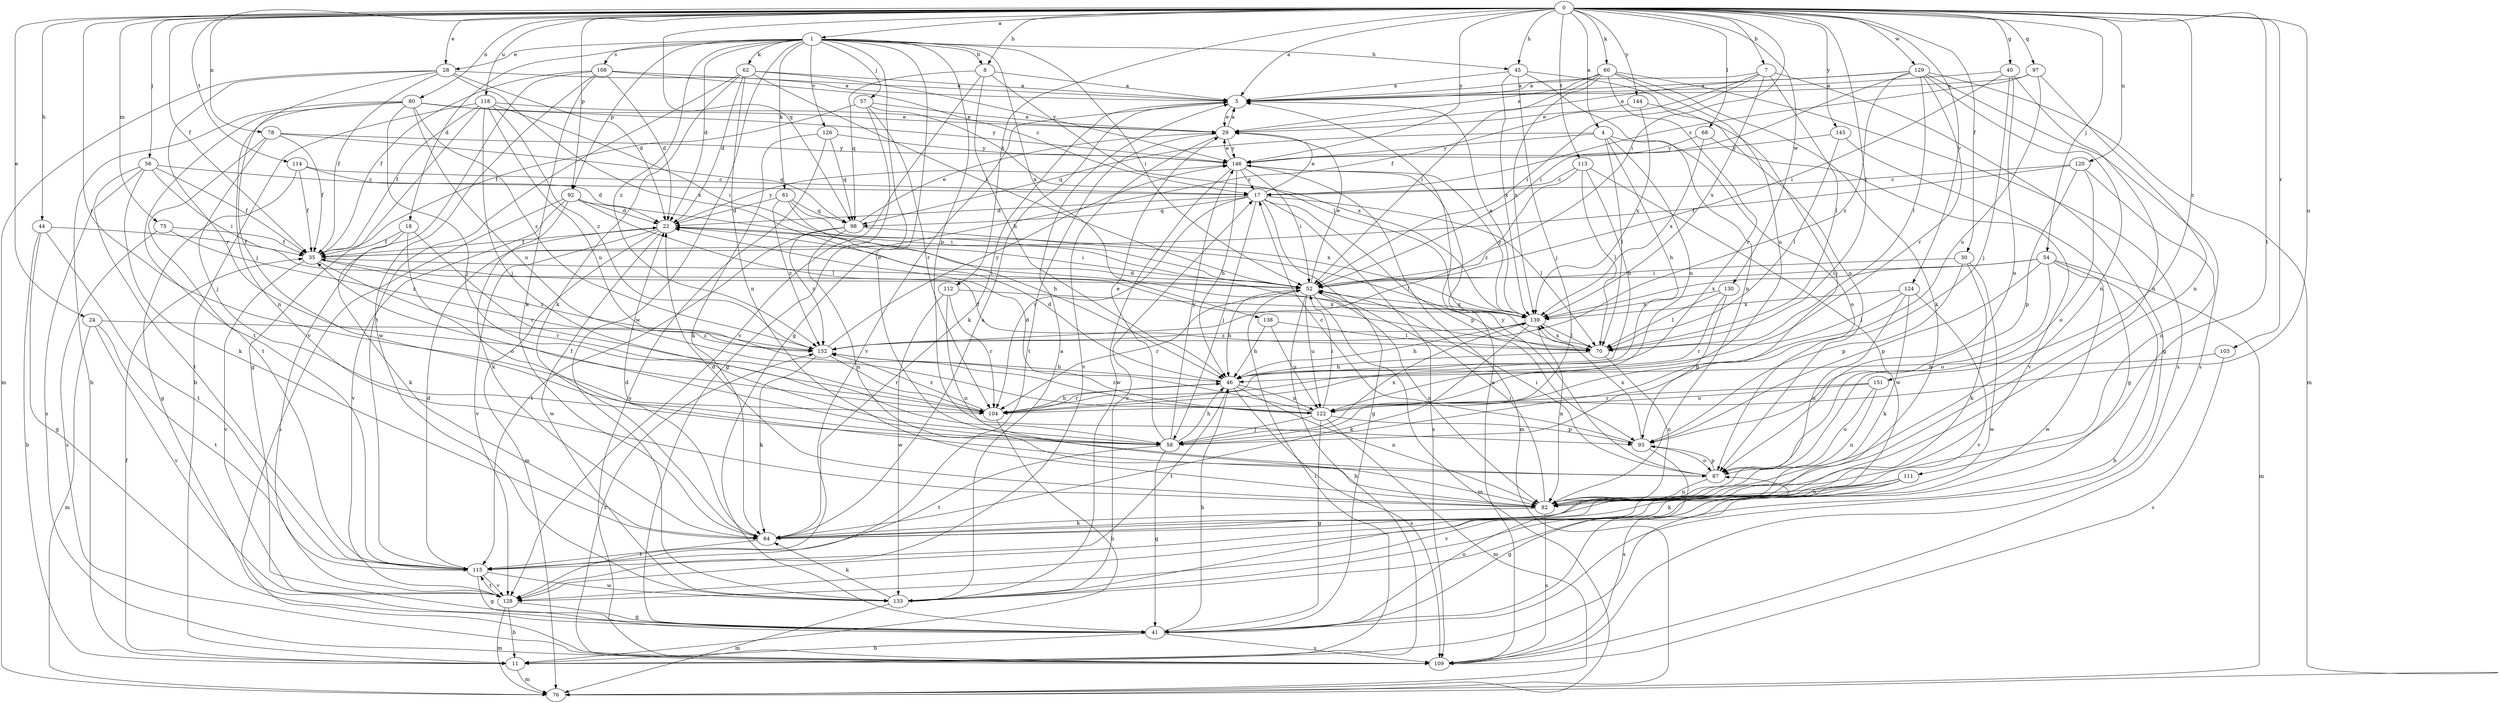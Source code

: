 strict digraph  {
0;
1;
4;
5;
7;
8;
11;
17;
18;
22;
24;
28;
29;
30;
35;
40;
41;
44;
45;
46;
52;
54;
56;
57;
58;
60;
61;
62;
64;
68;
70;
75;
76;
78;
80;
82;
87;
92;
93;
97;
98;
103;
104;
108;
109;
111;
112;
113;
114;
115;
118;
120;
122;
124;
126;
128;
129;
130;
133;
138;
139;
144;
145;
146;
151;
152;
0 -> 1  [label=a];
0 -> 4  [label=a];
0 -> 5  [label=a];
0 -> 7  [label=b];
0 -> 8  [label=b];
0 -> 24  [label=e];
0 -> 28  [label=e];
0 -> 30  [label=f];
0 -> 35  [label=f];
0 -> 40  [label=g];
0 -> 44  [label=h];
0 -> 45  [label=h];
0 -> 52  [label=i];
0 -> 54  [label=j];
0 -> 56  [label=j];
0 -> 60  [label=k];
0 -> 68  [label=l];
0 -> 70  [label=l];
0 -> 75  [label=m];
0 -> 78  [label=n];
0 -> 80  [label=n];
0 -> 92  [label=p];
0 -> 97  [label=q];
0 -> 98  [label=q];
0 -> 103  [label=r];
0 -> 104  [label=r];
0 -> 111  [label=t];
0 -> 112  [label=t];
0 -> 113  [label=t];
0 -> 114  [label=t];
0 -> 118  [label=u];
0 -> 120  [label=u];
0 -> 122  [label=u];
0 -> 124  [label=v];
0 -> 129  [label=w];
0 -> 130  [label=w];
0 -> 144  [label=y];
0 -> 145  [label=y];
0 -> 146  [label=y];
0 -> 151  [label=z];
1 -> 8  [label=b];
1 -> 18  [label=d];
1 -> 22  [label=d];
1 -> 28  [label=e];
1 -> 41  [label=g];
1 -> 45  [label=h];
1 -> 52  [label=i];
1 -> 57  [label=j];
1 -> 61  [label=k];
1 -> 62  [label=k];
1 -> 87  [label=o];
1 -> 92  [label=p];
1 -> 93  [label=p];
1 -> 108  [label=s];
1 -> 126  [label=v];
1 -> 133  [label=w];
1 -> 138  [label=x];
1 -> 152  [label=z];
4 -> 46  [label=h];
4 -> 70  [label=l];
4 -> 87  [label=o];
4 -> 98  [label=q];
4 -> 122  [label=u];
4 -> 146  [label=y];
5 -> 29  [label=e];
5 -> 64  [label=k];
5 -> 128  [label=v];
7 -> 5  [label=a];
7 -> 35  [label=f];
7 -> 41  [label=g];
7 -> 52  [label=i];
7 -> 70  [label=l];
7 -> 139  [label=x];
8 -> 5  [label=a];
8 -> 46  [label=h];
8 -> 70  [label=l];
8 -> 98  [label=q];
8 -> 128  [label=v];
11 -> 35  [label=f];
11 -> 52  [label=i];
11 -> 76  [label=m];
17 -> 22  [label=d];
17 -> 29  [label=e];
17 -> 41  [label=g];
17 -> 58  [label=j];
17 -> 70  [label=l];
17 -> 93  [label=p];
17 -> 98  [label=q];
17 -> 104  [label=r];
17 -> 109  [label=s];
18 -> 35  [label=f];
18 -> 64  [label=k];
18 -> 87  [label=o];
18 -> 104  [label=r];
22 -> 35  [label=f];
22 -> 52  [label=i];
22 -> 76  [label=m];
22 -> 128  [label=v];
22 -> 133  [label=w];
22 -> 146  [label=y];
24 -> 76  [label=m];
24 -> 115  [label=t];
24 -> 128  [label=v];
24 -> 152  [label=z];
28 -> 5  [label=a];
28 -> 22  [label=d];
28 -> 35  [label=f];
28 -> 58  [label=j];
28 -> 76  [label=m];
28 -> 104  [label=r];
28 -> 139  [label=x];
29 -> 5  [label=a];
29 -> 115  [label=t];
29 -> 128  [label=v];
29 -> 146  [label=y];
30 -> 52  [label=i];
30 -> 64  [label=k];
30 -> 93  [label=p];
30 -> 133  [label=w];
35 -> 52  [label=i];
35 -> 104  [label=r];
35 -> 128  [label=v];
35 -> 152  [label=z];
40 -> 5  [label=a];
40 -> 52  [label=i];
40 -> 58  [label=j];
40 -> 82  [label=n];
40 -> 87  [label=o];
41 -> 11  [label=b];
41 -> 46  [label=h];
41 -> 87  [label=o];
41 -> 109  [label=s];
44 -> 11  [label=b];
44 -> 35  [label=f];
44 -> 41  [label=g];
44 -> 115  [label=t];
45 -> 5  [label=a];
45 -> 58  [label=j];
45 -> 82  [label=n];
45 -> 87  [label=o];
45 -> 139  [label=x];
46 -> 22  [label=d];
46 -> 82  [label=n];
46 -> 104  [label=r];
46 -> 109  [label=s];
46 -> 115  [label=t];
46 -> 122  [label=u];
52 -> 11  [label=b];
52 -> 29  [label=e];
52 -> 46  [label=h];
52 -> 76  [label=m];
52 -> 82  [label=n];
52 -> 104  [label=r];
52 -> 122  [label=u];
52 -> 139  [label=x];
54 -> 11  [label=b];
54 -> 52  [label=i];
54 -> 76  [label=m];
54 -> 87  [label=o];
54 -> 93  [label=p];
54 -> 133  [label=w];
54 -> 139  [label=x];
56 -> 17  [label=c];
56 -> 35  [label=f];
56 -> 52  [label=i];
56 -> 64  [label=k];
56 -> 109  [label=s];
56 -> 115  [label=t];
57 -> 29  [label=e];
57 -> 35  [label=f];
57 -> 41  [label=g];
57 -> 104  [label=r];
57 -> 139  [label=x];
58 -> 29  [label=e];
58 -> 35  [label=f];
58 -> 41  [label=g];
58 -> 46  [label=h];
58 -> 115  [label=t];
58 -> 139  [label=x];
58 -> 146  [label=y];
60 -> 5  [label=a];
60 -> 29  [label=e];
60 -> 52  [label=i];
60 -> 64  [label=k];
60 -> 104  [label=r];
60 -> 109  [label=s];
60 -> 122  [label=u];
60 -> 139  [label=x];
61 -> 22  [label=d];
61 -> 46  [label=h];
61 -> 98  [label=q];
61 -> 139  [label=x];
61 -> 152  [label=z];
62 -> 5  [label=a];
62 -> 22  [label=d];
62 -> 52  [label=i];
62 -> 64  [label=k];
62 -> 82  [label=n];
62 -> 115  [label=t];
62 -> 146  [label=y];
64 -> 5  [label=a];
64 -> 22  [label=d];
64 -> 115  [label=t];
68 -> 128  [label=v];
68 -> 139  [label=x];
68 -> 146  [label=y];
70 -> 35  [label=f];
70 -> 46  [label=h];
70 -> 82  [label=n];
70 -> 139  [label=x];
75 -> 35  [label=f];
75 -> 109  [label=s];
75 -> 152  [label=z];
78 -> 35  [label=f];
78 -> 58  [label=j];
78 -> 98  [label=q];
78 -> 115  [label=t];
78 -> 146  [label=y];
80 -> 11  [label=b];
80 -> 29  [label=e];
80 -> 58  [label=j];
80 -> 82  [label=n];
80 -> 115  [label=t];
80 -> 122  [label=u];
80 -> 146  [label=y];
80 -> 152  [label=z];
82 -> 22  [label=d];
82 -> 52  [label=i];
82 -> 64  [label=k];
82 -> 109  [label=s];
87 -> 52  [label=i];
87 -> 82  [label=n];
87 -> 93  [label=p];
87 -> 146  [label=y];
92 -> 22  [label=d];
92 -> 52  [label=i];
92 -> 64  [label=k];
92 -> 70  [label=l];
92 -> 109  [label=s];
92 -> 128  [label=v];
93 -> 17  [label=c];
93 -> 87  [label=o];
93 -> 109  [label=s];
93 -> 139  [label=x];
97 -> 5  [label=a];
97 -> 17  [label=c];
97 -> 82  [label=n];
97 -> 122  [label=u];
98 -> 29  [label=e];
98 -> 70  [label=l];
98 -> 82  [label=n];
98 -> 115  [label=t];
98 -> 152  [label=z];
103 -> 46  [label=h];
103 -> 109  [label=s];
104 -> 11  [label=b];
104 -> 46  [label=h];
104 -> 152  [label=z];
108 -> 5  [label=a];
108 -> 17  [label=c];
108 -> 22  [label=d];
108 -> 35  [label=f];
108 -> 64  [label=k];
108 -> 128  [label=v];
108 -> 133  [label=w];
109 -> 5  [label=a];
109 -> 152  [label=z];
111 -> 41  [label=g];
111 -> 64  [label=k];
111 -> 82  [label=n];
111 -> 128  [label=v];
112 -> 82  [label=n];
112 -> 104  [label=r];
112 -> 133  [label=w];
112 -> 139  [label=x];
113 -> 17  [label=c];
113 -> 46  [label=h];
113 -> 70  [label=l];
113 -> 133  [label=w];
113 -> 152  [label=z];
114 -> 17  [label=c];
114 -> 22  [label=d];
114 -> 35  [label=f];
114 -> 41  [label=g];
115 -> 22  [label=d];
115 -> 41  [label=g];
115 -> 128  [label=v];
115 -> 133  [label=w];
118 -> 11  [label=b];
118 -> 29  [label=e];
118 -> 35  [label=f];
118 -> 41  [label=g];
118 -> 52  [label=i];
118 -> 58  [label=j];
118 -> 122  [label=u];
118 -> 152  [label=z];
120 -> 17  [label=c];
120 -> 35  [label=f];
120 -> 82  [label=n];
120 -> 87  [label=o];
120 -> 93  [label=p];
122 -> 22  [label=d];
122 -> 41  [label=g];
122 -> 52  [label=i];
122 -> 58  [label=j];
122 -> 76  [label=m];
122 -> 93  [label=p];
122 -> 152  [label=z];
124 -> 64  [label=k];
124 -> 70  [label=l];
124 -> 82  [label=n];
124 -> 128  [label=v];
124 -> 139  [label=x];
126 -> 64  [label=k];
126 -> 98  [label=q];
126 -> 109  [label=s];
126 -> 146  [label=y];
128 -> 11  [label=b];
128 -> 41  [label=g];
128 -> 76  [label=m];
128 -> 115  [label=t];
129 -> 5  [label=a];
129 -> 29  [label=e];
129 -> 52  [label=i];
129 -> 70  [label=l];
129 -> 76  [label=m];
129 -> 82  [label=n];
129 -> 104  [label=r];
129 -> 109  [label=s];
129 -> 152  [label=z];
130 -> 70  [label=l];
130 -> 93  [label=p];
130 -> 104  [label=r];
130 -> 139  [label=x];
133 -> 5  [label=a];
133 -> 17  [label=c];
133 -> 64  [label=k];
133 -> 76  [label=m];
138 -> 46  [label=h];
138 -> 70  [label=l];
138 -> 122  [label=u];
139 -> 5  [label=a];
139 -> 22  [label=d];
139 -> 46  [label=h];
139 -> 64  [label=k];
139 -> 70  [label=l];
139 -> 82  [label=n];
139 -> 146  [label=y];
139 -> 152  [label=z];
144 -> 29  [label=e];
144 -> 58  [label=j];
144 -> 139  [label=x];
145 -> 41  [label=g];
145 -> 70  [label=l];
145 -> 146  [label=y];
146 -> 17  [label=c];
146 -> 29  [label=e];
146 -> 46  [label=h];
146 -> 52  [label=i];
146 -> 76  [label=m];
146 -> 133  [label=w];
151 -> 82  [label=n];
151 -> 87  [label=o];
151 -> 104  [label=r];
151 -> 122  [label=u];
152 -> 46  [label=h];
152 -> 64  [label=k];
152 -> 104  [label=r];
152 -> 146  [label=y];
}
